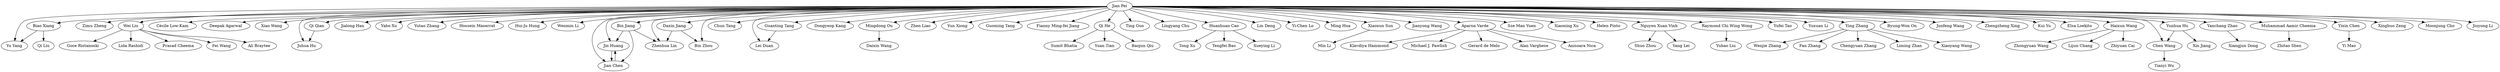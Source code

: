 strict digraph G{
"Jian Pei" -> "Yu Yang"
"Jian Pei" -> "Zimu Zheng"
"Jian Pei" -> "Wei Liu"
"Jian Pei" -> "Cécile Low-Kam"
"Jian Pei" -> "Deepak Agarwal"
"Jian Pei" -> "Xiao Wang"
"Jian Pei" -> "Qi Qian"
"Jian Pei" -> "Jialong Han"
"Jian Pei" -> "Yabo Xu"
"Jian Pei" -> "Yutao Zhang"
"Qi Qian" -> "Juhua Hu"
"Jian Pei" -> "Juhua Hu"
"Jian Pei" -> "Hossein Maserrat"
"Jian Pei" -> "Hui-Ju Hung"
"Jian Pei" -> "Biao Xiang"
"Jian Pei" -> "Wenmin Li"
"Jian Pei" -> "Bin Jiang"
"Jian Pei" -> "Chun Tang"
"Jian Pei" -> "Lei Duan"
"Jian Pei" -> "Dongyeop Kang"
"Jian Pei" -> "Mingdong Ou"
"Jian Pei" -> "Zhen Liao"
"Jian Pei" -> "Yun Xiong"
"Jian Pei" -> "Guoming Tang"
"Jian Pei" -> "Fianny Ming-fei Jiang"
"Jian Pei" -> "Qi He"
"Jian Pei" -> "Ting Guo"
"Qi He" -> "Yuan Tian"
"Jian Pei" -> "Lingyang Chu"
"Jian Pei" -> "Huanhuan Cao"
"Huanhuan Cao" -> "Tengfei Bao"
"Jian Pei" -> "Lin Deng"
"Jian Pei" -> "Yi-Chen Lo"
"Jian Pei" -> "Ming Hua"
"Jian Pei" -> "Qi He"
"Jian Pei" -> "Xiaoxun Sun"
"Jian Pei" -> "Jin Huang"
"Jian Pei" -> "Jianyong Wang"
"Jian Pei" -> "Aparna Varde"
"Jian Pei" -> "Sze Man Yuen"
"Jian Pei" -> "Xiaoning Xu"
"Jian Pei" -> "Helen Pinto"
"Daxin Jiang" -> "Zhenhua Lin"
"Jian Pei" -> "Nguyen Xuan Vinh"
"Jian Pei" -> "Raymond Chi Wing Wong"
"Jian Pei" -> "Yufei Tao"
"Jian Pei" -> "Yuxuan Li"
"Jian Pei" -> "Daxin Jiang"
"Jian Pei" -> "Ying Zhang"
"Ying Zhang" -> "Xiaoyang Wang"
"Jian Pei" -> "Byung-Won On"
"Aparna Varde" -> "Anisoara Nica"
"Jian Pei" -> "Jianyong Wang"
"Jian Pei" -> "Guanting Tang"
"Guanting Tang" -> "Lei Duan"
"Jian Pei" -> "Junfeng Wang"
"Jian Pei" -> "Zhenhua Lin"
"Mingdong Ou" -> "Daixin Wang"
"Jian Pei" -> "Jian Chen"
"Bin Jiang" -> "Zhenhua Lin"
"Jian Pei" -> "Zhengzheng Xing"
"Jian Pei" -> "Kui Yu"
"Jian Pei" -> "Elsa Loekito"
"Jian Pei" -> "Haixun Wang"
"Wei Liu" -> "Ali Braytee"
"Wei Liu" -> "Goce Ristanoski"
"Jian Pei" -> "Chen Wang"
"Jian Pei" -> "Yanchang Zhao"
"Bin Jiang" -> "Jin Huang"
"Jin Huang" -> "Jian Chen"
"Jian Pei" -> "Muhammad Aamir Cheema"
"Jian Pei" -> "Yixin Chen"
"Qi He" -> "Baojun Qiu"
"Jian Pei" -> "Bin Zhou"
"Jian Chen" -> "Jin Huang"
"Wei Liu" -> "Lida Rashidi"
"Wei Liu" -> "Prasad Cheema"
"Wei Liu" -> "Fei Wang"
"Jian Pei" -> "Xinghuo Zeng"
"Jian Pei" -> "Yunhua Hu"
"Yanchang Zhao" -> "Xiangjun Dong"
"Jian Pei" -> "Moonjung Cho"
"Yixin Chen" -> "Yi Mao"
"Huanhuan Cao" -> "Xueying Li"
"Bin Jiang" -> "Jian Chen"
"Huanhuan Cao" -> "Tong Xu"
"Nguyen Xuan Vinh" -> "Shuo Zhou"
"Haixun Wang" -> "Lijun Chang"
"Aparna Varde" -> "Klavdiya Hammond"
"Haixun Wang" -> "Zhiyuan Cai"
"Jian Pei" -> "Jiuyong Li"
"Ying Zhang" -> "Wenjie Zhang"
"Ying Zhang" -> "Fan Zhang"
"Aparna Varde" -> "Michael J. Pawlish"
"Chen Wang" -> "Tianyi Wu"
"Aparna Varde" -> "Gerard de Melo"
"Ying Zhang" -> "Chengyuan Zhang"
"Ying Zhang" -> "Liming Zhan"
"Qi He" -> "Sumit Bhatia"
"Biao Xiang" -> "Yu Yang"
"Xiaoxun Sun" -> "Min Li"
"Yunhua Hu" -> "Xin Jiang"
"Haixun Wang" -> "Zhongyuan Wang"
"Raymond Chi Wing Wong" -> "Yubao Liu"
"Yunhua Hu" -> "Chen Wang"
"Nguyen Xuan Vinh" -> "Yang Lei"
"Daxin Jiang" -> "Bin Zhou"
"Muhammad Aamir Cheema" -> "Zhitao Shen"
"Aparna Varde" -> "Alan Varghese"
"Biao Xiang" -> "Qi Liu"
}